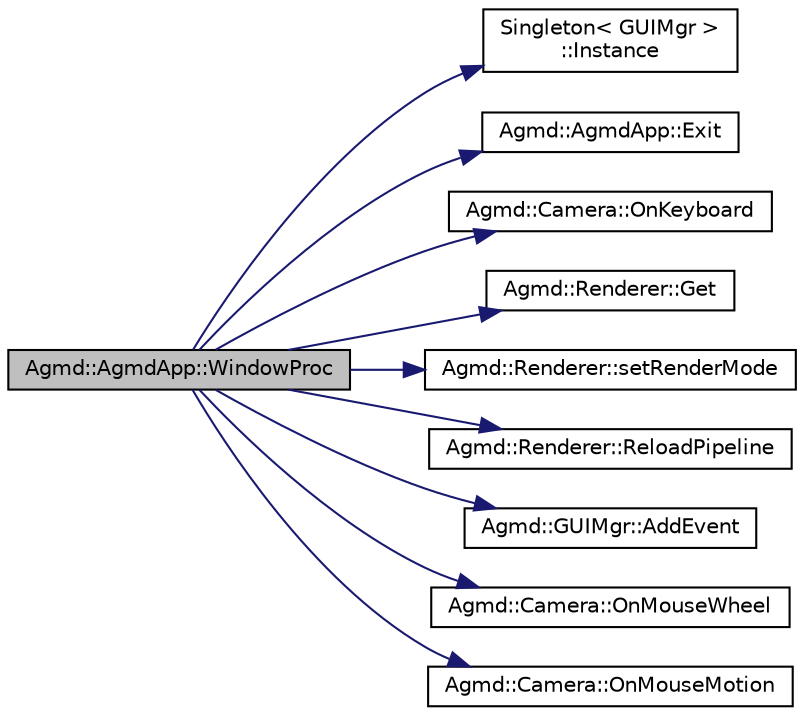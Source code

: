 digraph "Agmd::AgmdApp::WindowProc"
{
  edge [fontname="Helvetica",fontsize="10",labelfontname="Helvetica",labelfontsize="10"];
  node [fontname="Helvetica",fontsize="10",shape=record];
  rankdir="LR";
  Node1 [label="Agmd::AgmdApp::WindowProc",height=0.2,width=0.4,color="black", fillcolor="grey75", style="filled" fontcolor="black"];
  Node1 -> Node2 [color="midnightblue",fontsize="10",style="solid",fontname="Helvetica"];
  Node2 [label="Singleton\< GUIMgr \>\l::Instance",height=0.2,width=0.4,color="black", fillcolor="white", style="filled",URL="$class_singleton.html#a131e87528259529400d58b6df5d9743c"];
  Node1 -> Node3 [color="midnightblue",fontsize="10",style="solid",fontname="Helvetica"];
  Node3 [label="Agmd::AgmdApp::Exit",height=0.2,width=0.4,color="black", fillcolor="white", style="filled",URL="$class_agmd_1_1_agmd_app.html#a6150fa7d962c30ac4b6e82b01ed686a6"];
  Node1 -> Node4 [color="midnightblue",fontsize="10",style="solid",fontname="Helvetica"];
  Node4 [label="Agmd::Camera::OnKeyboard",height=0.2,width=0.4,color="black", fillcolor="white", style="filled",URL="$class_agmd_1_1_camera.html#af1138a11fd71e5f893e1a32ef03573f4"];
  Node1 -> Node5 [color="midnightblue",fontsize="10",style="solid",fontname="Helvetica"];
  Node5 [label="Agmd::Renderer::Get",height=0.2,width=0.4,color="black", fillcolor="white", style="filled",URL="$class_agmd_1_1_renderer.html#a67e06733ccca8b2d044a1ec026168e3d"];
  Node1 -> Node6 [color="midnightblue",fontsize="10",style="solid",fontname="Helvetica"];
  Node6 [label="Agmd::Renderer::setRenderMode",height=0.2,width=0.4,color="black", fillcolor="white", style="filled",URL="$class_agmd_1_1_renderer.html#af39c3e328d624ea30ac089f1b78c65f1"];
  Node1 -> Node7 [color="midnightblue",fontsize="10",style="solid",fontname="Helvetica"];
  Node7 [label="Agmd::Renderer::ReloadPipeline",height=0.2,width=0.4,color="black", fillcolor="white", style="filled",URL="$class_agmd_1_1_renderer.html#ad5768888a1a87b6caecba1f4411255ed"];
  Node1 -> Node8 [color="midnightblue",fontsize="10",style="solid",fontname="Helvetica"];
  Node8 [label="Agmd::GUIMgr::AddEvent",height=0.2,width=0.4,color="black", fillcolor="white", style="filled",URL="$class_agmd_1_1_g_u_i_mgr.html#a4264971e1240f547ff5f70667455de9f"];
  Node1 -> Node9 [color="midnightblue",fontsize="10",style="solid",fontname="Helvetica"];
  Node9 [label="Agmd::Camera::OnMouseWheel",height=0.2,width=0.4,color="black", fillcolor="white", style="filled",URL="$class_agmd_1_1_camera.html#ae87664beda1c3f6faa705522b994625c"];
  Node1 -> Node10 [color="midnightblue",fontsize="10",style="solid",fontname="Helvetica"];
  Node10 [label="Agmd::Camera::OnMouseMotion",height=0.2,width=0.4,color="black", fillcolor="white", style="filled",URL="$class_agmd_1_1_camera.html#ae5a6505935b815aafe628479844884d1"];
}
